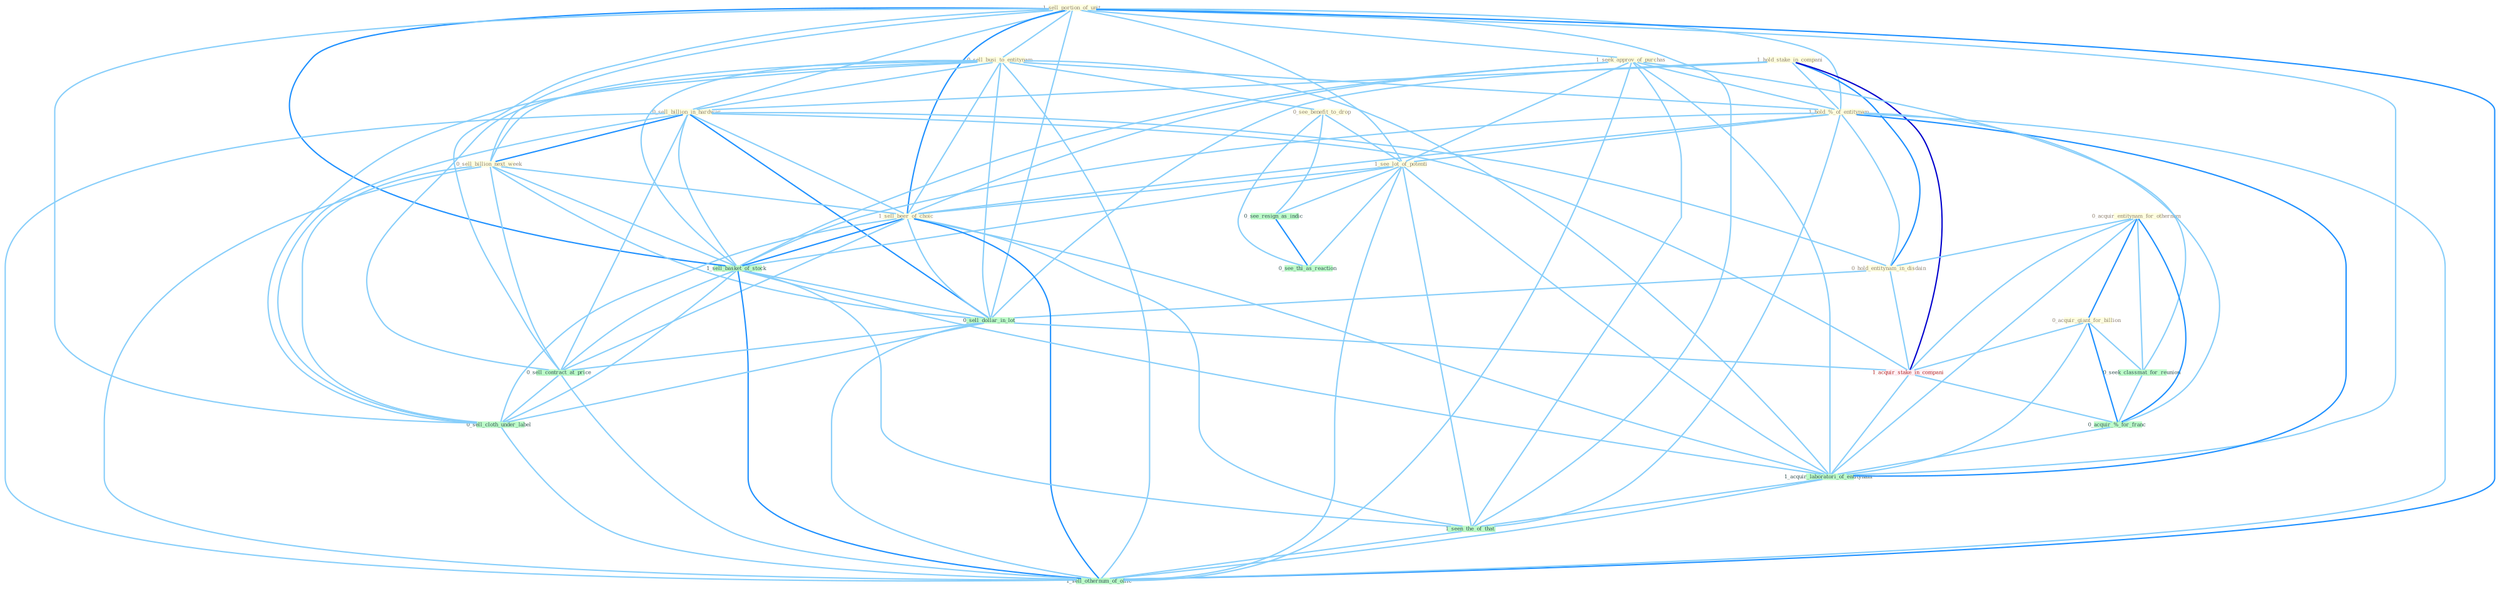 Graph G{ 
    node
    [shape=polygon,style=filled,width=.5,height=.06,color="#BDFCC9",fixedsize=true,fontsize=4,
    fontcolor="#2f4f4f"];
    {node
    [color="#ffffe0", fontcolor="#8b7d6b"] "1_sell_portion_of_unit " "1_hold_stake_in_compani " "1_seek_approv_of_purchas " "0_sell_busi_to_entitynam " "0_sell_billion_in_hardwar " "0_acquir_entitynam_for_othernum " "0_acquir_giant_for_billion " "0_see_benefit_to_drop " "1_hold_%_of_entitynam " "1_see_lot_of_potenti " "0_hold_entitynam_in_disdain " "0_sell_billion_next_week " "1_sell_beer_of_choic "}
{node [color="#fff0f5", fontcolor="#b22222"] "1_acquir_stake_in_compani "}
edge [color="#B0E2FF"];

	"1_sell_portion_of_unit " -- "1_seek_approv_of_purchas " [w="1", color="#87cefa" ];
	"1_sell_portion_of_unit " -- "0_sell_busi_to_entitynam " [w="1", color="#87cefa" ];
	"1_sell_portion_of_unit " -- "0_sell_billion_in_hardwar " [w="1", color="#87cefa" ];
	"1_sell_portion_of_unit " -- "1_hold_%_of_entitynam " [w="1", color="#87cefa" ];
	"1_sell_portion_of_unit " -- "1_see_lot_of_potenti " [w="1", color="#87cefa" ];
	"1_sell_portion_of_unit " -- "0_sell_billion_next_week " [w="1", color="#87cefa" ];
	"1_sell_portion_of_unit " -- "1_sell_beer_of_choic " [w="2", color="#1e90ff" , len=0.8];
	"1_sell_portion_of_unit " -- "1_sell_basket_of_stock " [w="2", color="#1e90ff" , len=0.8];
	"1_sell_portion_of_unit " -- "0_sell_dollar_in_lot " [w="1", color="#87cefa" ];
	"1_sell_portion_of_unit " -- "0_sell_contract_at_price " [w="1", color="#87cefa" ];
	"1_sell_portion_of_unit " -- "1_acquir_laboratori_of_entitynam " [w="1", color="#87cefa" ];
	"1_sell_portion_of_unit " -- "0_sell_cloth_under_label " [w="1", color="#87cefa" ];
	"1_sell_portion_of_unit " -- "1_seen_the_of_that " [w="1", color="#87cefa" ];
	"1_sell_portion_of_unit " -- "1_sell_othernum_of_offic " [w="2", color="#1e90ff" , len=0.8];
	"1_hold_stake_in_compani " -- "0_sell_billion_in_hardwar " [w="1", color="#87cefa" ];
	"1_hold_stake_in_compani " -- "1_hold_%_of_entitynam " [w="1", color="#87cefa" ];
	"1_hold_stake_in_compani " -- "0_hold_entitynam_in_disdain " [w="2", color="#1e90ff" , len=0.8];
	"1_hold_stake_in_compani " -- "0_sell_dollar_in_lot " [w="1", color="#87cefa" ];
	"1_hold_stake_in_compani " -- "1_acquir_stake_in_compani " [w="3", color="#0000cd" , len=0.6];
	"1_seek_approv_of_purchas " -- "1_hold_%_of_entitynam " [w="1", color="#87cefa" ];
	"1_seek_approv_of_purchas " -- "1_see_lot_of_potenti " [w="1", color="#87cefa" ];
	"1_seek_approv_of_purchas " -- "1_sell_beer_of_choic " [w="1", color="#87cefa" ];
	"1_seek_approv_of_purchas " -- "0_seek_classmat_for_reunion " [w="1", color="#87cefa" ];
	"1_seek_approv_of_purchas " -- "1_sell_basket_of_stock " [w="1", color="#87cefa" ];
	"1_seek_approv_of_purchas " -- "1_acquir_laboratori_of_entitynam " [w="1", color="#87cefa" ];
	"1_seek_approv_of_purchas " -- "1_seen_the_of_that " [w="1", color="#87cefa" ];
	"1_seek_approv_of_purchas " -- "1_sell_othernum_of_offic " [w="1", color="#87cefa" ];
	"0_sell_busi_to_entitynam " -- "0_sell_billion_in_hardwar " [w="1", color="#87cefa" ];
	"0_sell_busi_to_entitynam " -- "0_see_benefit_to_drop " [w="1", color="#87cefa" ];
	"0_sell_busi_to_entitynam " -- "1_hold_%_of_entitynam " [w="1", color="#87cefa" ];
	"0_sell_busi_to_entitynam " -- "0_sell_billion_next_week " [w="1", color="#87cefa" ];
	"0_sell_busi_to_entitynam " -- "1_sell_beer_of_choic " [w="1", color="#87cefa" ];
	"0_sell_busi_to_entitynam " -- "1_sell_basket_of_stock " [w="1", color="#87cefa" ];
	"0_sell_busi_to_entitynam " -- "0_sell_dollar_in_lot " [w="1", color="#87cefa" ];
	"0_sell_busi_to_entitynam " -- "0_sell_contract_at_price " [w="1", color="#87cefa" ];
	"0_sell_busi_to_entitynam " -- "1_acquir_laboratori_of_entitynam " [w="1", color="#87cefa" ];
	"0_sell_busi_to_entitynam " -- "0_sell_cloth_under_label " [w="1", color="#87cefa" ];
	"0_sell_busi_to_entitynam " -- "1_sell_othernum_of_offic " [w="1", color="#87cefa" ];
	"0_sell_billion_in_hardwar " -- "0_hold_entitynam_in_disdain " [w="1", color="#87cefa" ];
	"0_sell_billion_in_hardwar " -- "0_sell_billion_next_week " [w="2", color="#1e90ff" , len=0.8];
	"0_sell_billion_in_hardwar " -- "1_sell_beer_of_choic " [w="1", color="#87cefa" ];
	"0_sell_billion_in_hardwar " -- "1_sell_basket_of_stock " [w="1", color="#87cefa" ];
	"0_sell_billion_in_hardwar " -- "0_sell_dollar_in_lot " [w="2", color="#1e90ff" , len=0.8];
	"0_sell_billion_in_hardwar " -- "1_acquir_stake_in_compani " [w="1", color="#87cefa" ];
	"0_sell_billion_in_hardwar " -- "0_sell_contract_at_price " [w="1", color="#87cefa" ];
	"0_sell_billion_in_hardwar " -- "0_sell_cloth_under_label " [w="1", color="#87cefa" ];
	"0_sell_billion_in_hardwar " -- "1_sell_othernum_of_offic " [w="1", color="#87cefa" ];
	"0_acquir_entitynam_for_othernum " -- "0_acquir_giant_for_billion " [w="2", color="#1e90ff" , len=0.8];
	"0_acquir_entitynam_for_othernum " -- "0_hold_entitynam_in_disdain " [w="1", color="#87cefa" ];
	"0_acquir_entitynam_for_othernum " -- "0_seek_classmat_for_reunion " [w="1", color="#87cefa" ];
	"0_acquir_entitynam_for_othernum " -- "1_acquir_stake_in_compani " [w="1", color="#87cefa" ];
	"0_acquir_entitynam_for_othernum " -- "0_acquir_%_for_franc " [w="2", color="#1e90ff" , len=0.8];
	"0_acquir_entitynam_for_othernum " -- "1_acquir_laboratori_of_entitynam " [w="1", color="#87cefa" ];
	"0_acquir_giant_for_billion " -- "0_seek_classmat_for_reunion " [w="1", color="#87cefa" ];
	"0_acquir_giant_for_billion " -- "1_acquir_stake_in_compani " [w="1", color="#87cefa" ];
	"0_acquir_giant_for_billion " -- "0_acquir_%_for_franc " [w="2", color="#1e90ff" , len=0.8];
	"0_acquir_giant_for_billion " -- "1_acquir_laboratori_of_entitynam " [w="1", color="#87cefa" ];
	"0_see_benefit_to_drop " -- "1_see_lot_of_potenti " [w="1", color="#87cefa" ];
	"0_see_benefit_to_drop " -- "0_see_resign_as_indic " [w="1", color="#87cefa" ];
	"0_see_benefit_to_drop " -- "0_see_thi_as_reaction " [w="1", color="#87cefa" ];
	"1_hold_%_of_entitynam " -- "1_see_lot_of_potenti " [w="1", color="#87cefa" ];
	"1_hold_%_of_entitynam " -- "0_hold_entitynam_in_disdain " [w="1", color="#87cefa" ];
	"1_hold_%_of_entitynam " -- "1_sell_beer_of_choic " [w="1", color="#87cefa" ];
	"1_hold_%_of_entitynam " -- "1_sell_basket_of_stock " [w="1", color="#87cefa" ];
	"1_hold_%_of_entitynam " -- "0_acquir_%_for_franc " [w="1", color="#87cefa" ];
	"1_hold_%_of_entitynam " -- "1_acquir_laboratori_of_entitynam " [w="2", color="#1e90ff" , len=0.8];
	"1_hold_%_of_entitynam " -- "1_seen_the_of_that " [w="1", color="#87cefa" ];
	"1_hold_%_of_entitynam " -- "1_sell_othernum_of_offic " [w="1", color="#87cefa" ];
	"1_see_lot_of_potenti " -- "1_sell_beer_of_choic " [w="1", color="#87cefa" ];
	"1_see_lot_of_potenti " -- "1_sell_basket_of_stock " [w="1", color="#87cefa" ];
	"1_see_lot_of_potenti " -- "0_see_resign_as_indic " [w="1", color="#87cefa" ];
	"1_see_lot_of_potenti " -- "1_acquir_laboratori_of_entitynam " [w="1", color="#87cefa" ];
	"1_see_lot_of_potenti " -- "1_seen_the_of_that " [w="1", color="#87cefa" ];
	"1_see_lot_of_potenti " -- "1_sell_othernum_of_offic " [w="1", color="#87cefa" ];
	"1_see_lot_of_potenti " -- "0_see_thi_as_reaction " [w="1", color="#87cefa" ];
	"0_hold_entitynam_in_disdain " -- "0_sell_dollar_in_lot " [w="1", color="#87cefa" ];
	"0_hold_entitynam_in_disdain " -- "1_acquir_stake_in_compani " [w="1", color="#87cefa" ];
	"0_sell_billion_next_week " -- "1_sell_beer_of_choic " [w="1", color="#87cefa" ];
	"0_sell_billion_next_week " -- "1_sell_basket_of_stock " [w="1", color="#87cefa" ];
	"0_sell_billion_next_week " -- "0_sell_dollar_in_lot " [w="1", color="#87cefa" ];
	"0_sell_billion_next_week " -- "0_sell_contract_at_price " [w="1", color="#87cefa" ];
	"0_sell_billion_next_week " -- "0_sell_cloth_under_label " [w="1", color="#87cefa" ];
	"0_sell_billion_next_week " -- "1_sell_othernum_of_offic " [w="1", color="#87cefa" ];
	"1_sell_beer_of_choic " -- "1_sell_basket_of_stock " [w="2", color="#1e90ff" , len=0.8];
	"1_sell_beer_of_choic " -- "0_sell_dollar_in_lot " [w="1", color="#87cefa" ];
	"1_sell_beer_of_choic " -- "0_sell_contract_at_price " [w="1", color="#87cefa" ];
	"1_sell_beer_of_choic " -- "1_acquir_laboratori_of_entitynam " [w="1", color="#87cefa" ];
	"1_sell_beer_of_choic " -- "0_sell_cloth_under_label " [w="1", color="#87cefa" ];
	"1_sell_beer_of_choic " -- "1_seen_the_of_that " [w="1", color="#87cefa" ];
	"1_sell_beer_of_choic " -- "1_sell_othernum_of_offic " [w="2", color="#1e90ff" , len=0.8];
	"0_seek_classmat_for_reunion " -- "0_acquir_%_for_franc " [w="1", color="#87cefa" ];
	"1_sell_basket_of_stock " -- "0_sell_dollar_in_lot " [w="1", color="#87cefa" ];
	"1_sell_basket_of_stock " -- "0_sell_contract_at_price " [w="1", color="#87cefa" ];
	"1_sell_basket_of_stock " -- "1_acquir_laboratori_of_entitynam " [w="1", color="#87cefa" ];
	"1_sell_basket_of_stock " -- "0_sell_cloth_under_label " [w="1", color="#87cefa" ];
	"1_sell_basket_of_stock " -- "1_seen_the_of_that " [w="1", color="#87cefa" ];
	"1_sell_basket_of_stock " -- "1_sell_othernum_of_offic " [w="2", color="#1e90ff" , len=0.8];
	"0_sell_dollar_in_lot " -- "1_acquir_stake_in_compani " [w="1", color="#87cefa" ];
	"0_sell_dollar_in_lot " -- "0_sell_contract_at_price " [w="1", color="#87cefa" ];
	"0_sell_dollar_in_lot " -- "0_sell_cloth_under_label " [w="1", color="#87cefa" ];
	"0_sell_dollar_in_lot " -- "1_sell_othernum_of_offic " [w="1", color="#87cefa" ];
	"0_see_resign_as_indic " -- "0_see_thi_as_reaction " [w="2", color="#1e90ff" , len=0.8];
	"1_acquir_stake_in_compani " -- "0_acquir_%_for_franc " [w="1", color="#87cefa" ];
	"1_acquir_stake_in_compani " -- "1_acquir_laboratori_of_entitynam " [w="1", color="#87cefa" ];
	"0_acquir_%_for_franc " -- "1_acquir_laboratori_of_entitynam " [w="1", color="#87cefa" ];
	"0_sell_contract_at_price " -- "0_sell_cloth_under_label " [w="1", color="#87cefa" ];
	"0_sell_contract_at_price " -- "1_sell_othernum_of_offic " [w="1", color="#87cefa" ];
	"1_acquir_laboratori_of_entitynam " -- "1_seen_the_of_that " [w="1", color="#87cefa" ];
	"1_acquir_laboratori_of_entitynam " -- "1_sell_othernum_of_offic " [w="1", color="#87cefa" ];
	"0_sell_cloth_under_label " -- "1_sell_othernum_of_offic " [w="1", color="#87cefa" ];
	"1_seen_the_of_that " -- "1_sell_othernum_of_offic " [w="1", color="#87cefa" ];
}